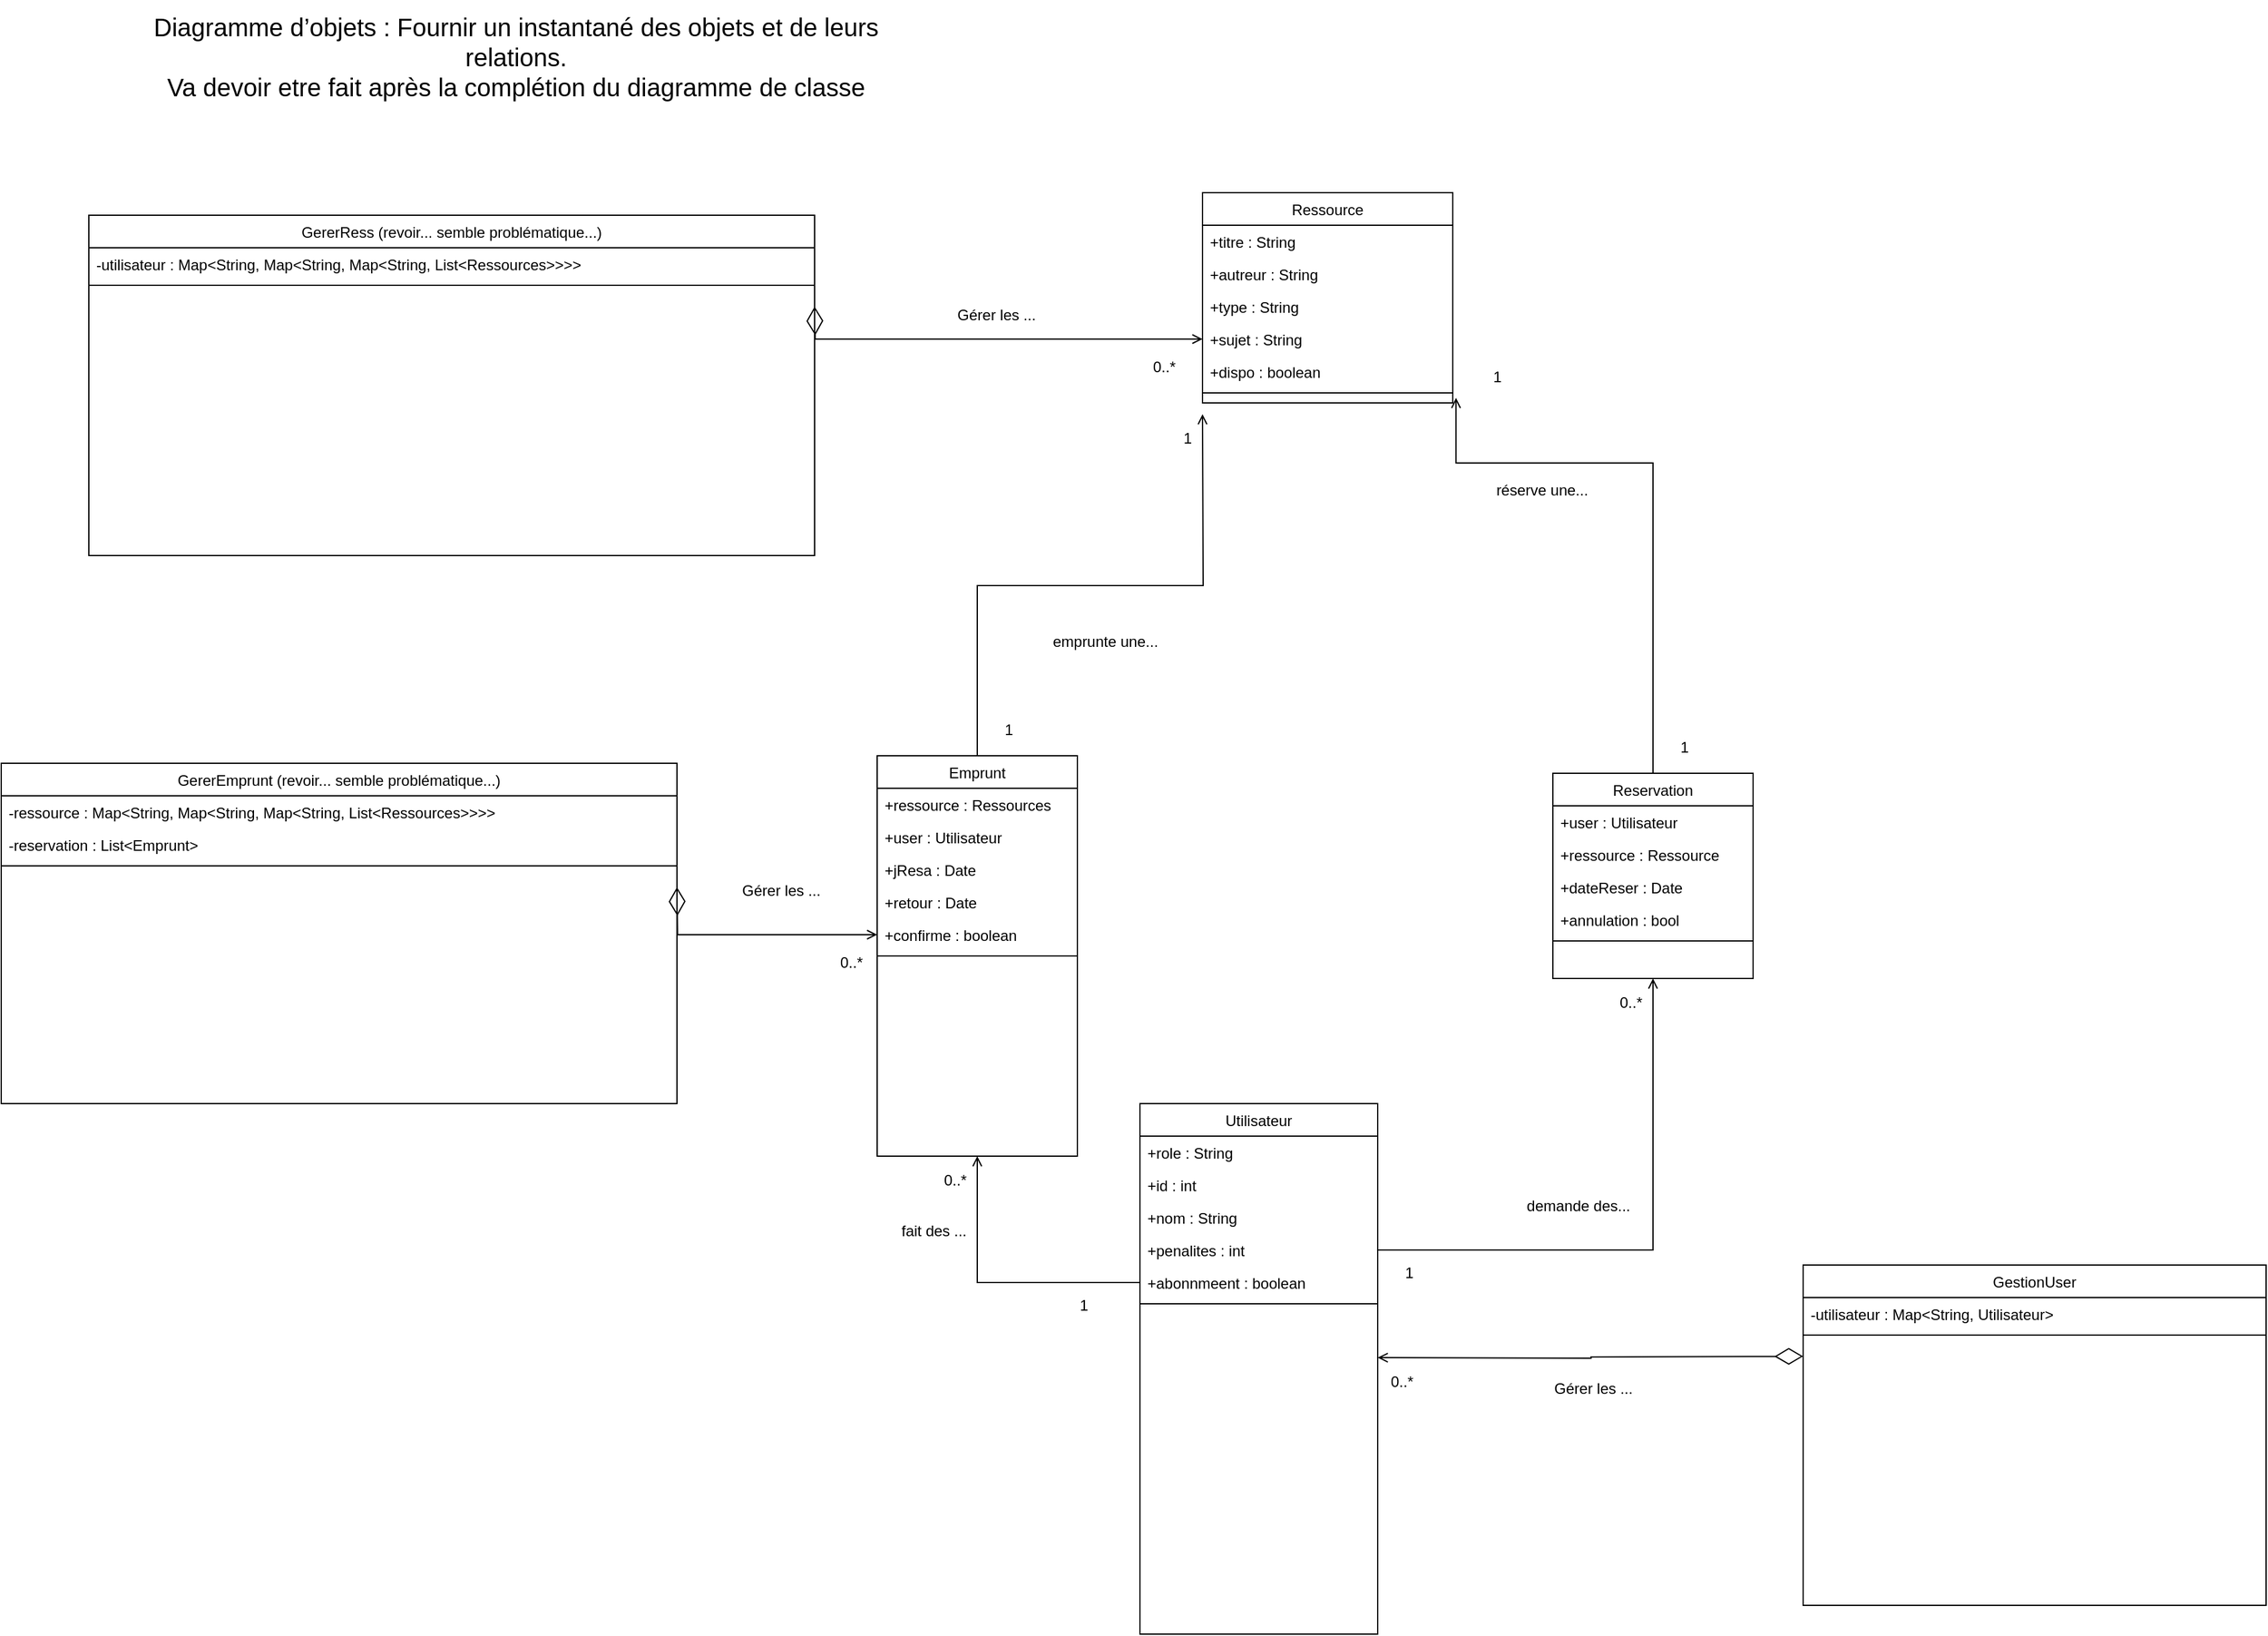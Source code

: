 <mxfile version="26.0.11">
  <diagram id="C5RBs43oDa-KdzZeNtuy" name="Page-1">
    <mxGraphModel grid="1" page="1" gridSize="10" guides="1" tooltips="1" connect="1" arrows="1" fold="1" pageScale="1" pageWidth="827" pageHeight="1169" math="0" shadow="0">
      <root>
        <mxCell id="WIyWlLk6GJQsqaUBKTNV-0" />
        <mxCell id="WIyWlLk6GJQsqaUBKTNV-1" parent="WIyWlLk6GJQsqaUBKTNV-0" />
        <mxCell id="LWaInhOxBDTjEI4JVtTS-107" value="Utilisateur" style="swimlane;fontStyle=0;align=center;verticalAlign=top;childLayout=stackLayout;horizontal=1;startSize=26;horizontalStack=0;resizeParent=1;resizeLast=0;collapsible=1;marginBottom=0;rounded=0;shadow=0;strokeWidth=1;" vertex="1" parent="WIyWlLk6GJQsqaUBKTNV-1">
          <mxGeometry y="1430" width="190" height="424" as="geometry">
            <mxRectangle x="130" y="380" width="160" height="26" as="alternateBounds" />
          </mxGeometry>
        </mxCell>
        <mxCell id="LWaInhOxBDTjEI4JVtTS-108" value="+role : String" style="text;align=left;verticalAlign=top;spacingLeft=4;spacingRight=4;overflow=hidden;rotatable=0;points=[[0,0.5],[1,0.5]];portConstraint=eastwest;" vertex="1" parent="LWaInhOxBDTjEI4JVtTS-107">
          <mxGeometry y="26" width="190" height="26" as="geometry" />
        </mxCell>
        <mxCell id="LWaInhOxBDTjEI4JVtTS-109" value="+id : int" style="text;align=left;verticalAlign=top;spacingLeft=4;spacingRight=4;overflow=hidden;rotatable=0;points=[[0,0.5],[1,0.5]];portConstraint=eastwest;rounded=0;shadow=0;html=0;" vertex="1" parent="LWaInhOxBDTjEI4JVtTS-107">
          <mxGeometry y="52" width="190" height="26" as="geometry" />
        </mxCell>
        <mxCell id="LWaInhOxBDTjEI4JVtTS-110" value="+nom : String" style="text;align=left;verticalAlign=top;spacingLeft=4;spacingRight=4;overflow=hidden;rotatable=0;points=[[0,0.5],[1,0.5]];portConstraint=eastwest;rounded=0;shadow=0;html=0;" vertex="1" parent="LWaInhOxBDTjEI4JVtTS-107">
          <mxGeometry y="78" width="190" height="26" as="geometry" />
        </mxCell>
        <mxCell id="LWaInhOxBDTjEI4JVtTS-111" value="+penalites : int" style="text;align=left;verticalAlign=top;spacingLeft=4;spacingRight=4;overflow=hidden;rotatable=0;points=[[0,0.5],[1,0.5]];portConstraint=eastwest;rounded=0;shadow=0;html=0;" vertex="1" parent="LWaInhOxBDTjEI4JVtTS-107">
          <mxGeometry y="104" width="190" height="26" as="geometry" />
        </mxCell>
        <mxCell id="LWaInhOxBDTjEI4JVtTS-112" value="+abonnmeent : boolean" style="text;align=left;verticalAlign=top;spacingLeft=4;spacingRight=4;overflow=hidden;rotatable=0;points=[[0,0.5],[1,0.5]];portConstraint=eastwest;rounded=0;shadow=0;html=0;" vertex="1" parent="LWaInhOxBDTjEI4JVtTS-107">
          <mxGeometry y="130" width="190" height="26" as="geometry" />
        </mxCell>
        <mxCell id="LWaInhOxBDTjEI4JVtTS-113" value="" style="line;html=1;strokeWidth=1;align=left;verticalAlign=middle;spacingTop=-1;spacingLeft=3;spacingRight=3;rotatable=0;labelPosition=right;points=[];portConstraint=eastwest;" vertex="1" parent="LWaInhOxBDTjEI4JVtTS-107">
          <mxGeometry y="156" width="190" height="8" as="geometry" />
        </mxCell>
        <mxCell id="LWaInhOxBDTjEI4JVtTS-124" value="Ressource" style="swimlane;fontStyle=0;align=center;verticalAlign=top;childLayout=stackLayout;horizontal=1;startSize=26;horizontalStack=0;resizeParent=1;resizeLast=0;collapsible=1;marginBottom=0;rounded=0;shadow=0;strokeWidth=1;" vertex="1" parent="WIyWlLk6GJQsqaUBKTNV-1">
          <mxGeometry x="50" y="702" width="200" height="168" as="geometry">
            <mxRectangle x="130" y="380" width="160" height="26" as="alternateBounds" />
          </mxGeometry>
        </mxCell>
        <mxCell id="LWaInhOxBDTjEI4JVtTS-125" value="+titre : String" style="text;align=left;verticalAlign=top;spacingLeft=4;spacingRight=4;overflow=hidden;rotatable=0;points=[[0,0.5],[1,0.5]];portConstraint=eastwest;" vertex="1" parent="LWaInhOxBDTjEI4JVtTS-124">
          <mxGeometry y="26" width="200" height="26" as="geometry" />
        </mxCell>
        <mxCell id="LWaInhOxBDTjEI4JVtTS-126" value="+autreur : String" style="text;align=left;verticalAlign=top;spacingLeft=4;spacingRight=4;overflow=hidden;rotatable=0;points=[[0,0.5],[1,0.5]];portConstraint=eastwest;" vertex="1" parent="LWaInhOxBDTjEI4JVtTS-124">
          <mxGeometry y="52" width="200" height="26" as="geometry" />
        </mxCell>
        <mxCell id="LWaInhOxBDTjEI4JVtTS-127" value="+type : String" style="text;align=left;verticalAlign=top;spacingLeft=4;spacingRight=4;overflow=hidden;rotatable=0;points=[[0,0.5],[1,0.5]];portConstraint=eastwest;rounded=0;shadow=0;html=0;" vertex="1" parent="LWaInhOxBDTjEI4JVtTS-124">
          <mxGeometry y="78" width="200" height="26" as="geometry" />
        </mxCell>
        <mxCell id="LWaInhOxBDTjEI4JVtTS-128" value="+sujet : String" style="text;align=left;verticalAlign=top;spacingLeft=4;spacingRight=4;overflow=hidden;rotatable=0;points=[[0,0.5],[1,0.5]];portConstraint=eastwest;" vertex="1" parent="LWaInhOxBDTjEI4JVtTS-124">
          <mxGeometry y="104" width="200" height="26" as="geometry" />
        </mxCell>
        <mxCell id="LWaInhOxBDTjEI4JVtTS-129" value="+dispo : boolean" style="text;align=left;verticalAlign=top;spacingLeft=4;spacingRight=4;overflow=hidden;rotatable=0;points=[[0,0.5],[1,0.5]];portConstraint=eastwest;" vertex="1" parent="LWaInhOxBDTjEI4JVtTS-124">
          <mxGeometry y="130" width="200" height="26" as="geometry" />
        </mxCell>
        <mxCell id="LWaInhOxBDTjEI4JVtTS-130" value="" style="line;html=1;strokeWidth=1;align=left;verticalAlign=middle;spacingTop=-1;spacingLeft=3;spacingRight=3;rotatable=0;labelPosition=right;points=[];portConstraint=eastwest;" vertex="1" parent="LWaInhOxBDTjEI4JVtTS-124">
          <mxGeometry y="156" width="200" height="8" as="geometry" />
        </mxCell>
        <mxCell id="LWaInhOxBDTjEI4JVtTS-142" value="Reservation" style="swimlane;fontStyle=0;align=center;verticalAlign=top;childLayout=stackLayout;horizontal=1;startSize=26;horizontalStack=0;resizeParent=1;resizeLast=0;collapsible=1;marginBottom=0;rounded=0;shadow=0;strokeWidth=1;" vertex="1" parent="WIyWlLk6GJQsqaUBKTNV-1">
          <mxGeometry x="330" y="1166" width="160" height="164" as="geometry">
            <mxRectangle x="130" y="380" width="160" height="26" as="alternateBounds" />
          </mxGeometry>
        </mxCell>
        <mxCell id="LWaInhOxBDTjEI4JVtTS-143" value="+user : Utilisateur" style="text;align=left;verticalAlign=top;spacingLeft=4;spacingRight=4;overflow=hidden;rotatable=0;points=[[0,0.5],[1,0.5]];portConstraint=eastwest;" vertex="1" parent="LWaInhOxBDTjEI4JVtTS-142">
          <mxGeometry y="26" width="160" height="26" as="geometry" />
        </mxCell>
        <mxCell id="LWaInhOxBDTjEI4JVtTS-144" value="+ressource : Ressource" style="text;align=left;verticalAlign=top;spacingLeft=4;spacingRight=4;overflow=hidden;rotatable=0;points=[[0,0.5],[1,0.5]];portConstraint=eastwest;rounded=0;shadow=0;html=0;" vertex="1" parent="LWaInhOxBDTjEI4JVtTS-142">
          <mxGeometry y="52" width="160" height="26" as="geometry" />
        </mxCell>
        <mxCell id="LWaInhOxBDTjEI4JVtTS-145" value="+dateReser : Date" style="text;align=left;verticalAlign=top;spacingLeft=4;spacingRight=4;overflow=hidden;rotatable=0;points=[[0,0.5],[1,0.5]];portConstraint=eastwest;rounded=0;shadow=0;html=0;" vertex="1" parent="LWaInhOxBDTjEI4JVtTS-142">
          <mxGeometry y="78" width="160" height="26" as="geometry" />
        </mxCell>
        <mxCell id="LWaInhOxBDTjEI4JVtTS-146" value="+annulation : bool" style="text;align=left;verticalAlign=top;spacingLeft=4;spacingRight=4;overflow=hidden;rotatable=0;points=[[0,0.5],[1,0.5]];portConstraint=eastwest;rounded=0;shadow=0;html=0;" vertex="1" parent="LWaInhOxBDTjEI4JVtTS-142">
          <mxGeometry y="104" width="160" height="26" as="geometry" />
        </mxCell>
        <mxCell id="LWaInhOxBDTjEI4JVtTS-147" value="" style="line;html=1;strokeWidth=1;align=left;verticalAlign=middle;spacingTop=-1;spacingLeft=3;spacingRight=3;rotatable=0;labelPosition=right;points=[];portConstraint=eastwest;" vertex="1" parent="LWaInhOxBDTjEI4JVtTS-142">
          <mxGeometry y="130" width="160" height="8" as="geometry" />
        </mxCell>
        <mxCell id="LWaInhOxBDTjEI4JVtTS-149" value="Emprunt" style="swimlane;fontStyle=0;align=center;verticalAlign=top;childLayout=stackLayout;horizontal=1;startSize=26;horizontalStack=0;resizeParent=1;resizeLast=0;collapsible=1;marginBottom=0;rounded=0;shadow=0;strokeWidth=1;" vertex="1" parent="WIyWlLk6GJQsqaUBKTNV-1">
          <mxGeometry x="-210" y="1152" width="160" height="320" as="geometry">
            <mxRectangle x="130" y="380" width="160" height="26" as="alternateBounds" />
          </mxGeometry>
        </mxCell>
        <mxCell id="LWaInhOxBDTjEI4JVtTS-150" value="+ressource : Ressources" style="text;align=left;verticalAlign=top;spacingLeft=4;spacingRight=4;overflow=hidden;rotatable=0;points=[[0,0.5],[1,0.5]];portConstraint=eastwest;" vertex="1" parent="LWaInhOxBDTjEI4JVtTS-149">
          <mxGeometry y="26" width="160" height="26" as="geometry" />
        </mxCell>
        <mxCell id="LWaInhOxBDTjEI4JVtTS-151" value="+user : Utilisateur" style="text;align=left;verticalAlign=top;spacingLeft=4;spacingRight=4;overflow=hidden;rotatable=0;points=[[0,0.5],[1,0.5]];portConstraint=eastwest;fontStyle=0" vertex="1" parent="LWaInhOxBDTjEI4JVtTS-149">
          <mxGeometry y="52" width="160" height="26" as="geometry" />
        </mxCell>
        <mxCell id="LWaInhOxBDTjEI4JVtTS-152" value="+jResa : Date" style="text;align=left;verticalAlign=top;spacingLeft=4;spacingRight=4;overflow=hidden;rotatable=0;points=[[0,0.5],[1,0.5]];portConstraint=eastwest;" vertex="1" parent="LWaInhOxBDTjEI4JVtTS-149">
          <mxGeometry y="78" width="160" height="26" as="geometry" />
        </mxCell>
        <mxCell id="LWaInhOxBDTjEI4JVtTS-153" value="+retour : Date" style="text;align=left;verticalAlign=top;spacingLeft=4;spacingRight=4;overflow=hidden;rotatable=0;points=[[0,0.5],[1,0.5]];portConstraint=eastwest;" vertex="1" parent="LWaInhOxBDTjEI4JVtTS-149">
          <mxGeometry y="104" width="160" height="26" as="geometry" />
        </mxCell>
        <mxCell id="LWaInhOxBDTjEI4JVtTS-154" value="+confirme : boolean" style="text;align=left;verticalAlign=top;spacingLeft=4;spacingRight=4;overflow=hidden;rotatable=0;points=[[0,0.5],[1,0.5]];portConstraint=eastwest;rounded=0;shadow=0;html=0;" vertex="1" parent="LWaInhOxBDTjEI4JVtTS-149">
          <mxGeometry y="130" width="160" height="26" as="geometry" />
        </mxCell>
        <mxCell id="LWaInhOxBDTjEI4JVtTS-155" value="" style="line;html=1;strokeWidth=1;align=left;verticalAlign=middle;spacingTop=-1;spacingLeft=3;spacingRight=3;rotatable=0;labelPosition=right;points=[];portConstraint=eastwest;" vertex="1" parent="LWaInhOxBDTjEI4JVtTS-149">
          <mxGeometry y="156" width="160" height="8" as="geometry" />
        </mxCell>
        <mxCell id="LWaInhOxBDTjEI4JVtTS-162" value="GestionUser" style="swimlane;fontStyle=0;align=center;verticalAlign=top;childLayout=stackLayout;horizontal=1;startSize=26;horizontalStack=0;resizeParent=1;resizeLast=0;collapsible=1;marginBottom=0;rounded=0;shadow=0;strokeWidth=1;" vertex="1" parent="WIyWlLk6GJQsqaUBKTNV-1">
          <mxGeometry x="530" y="1559" width="370" height="272" as="geometry">
            <mxRectangle x="130" y="380" width="160" height="26" as="alternateBounds" />
          </mxGeometry>
        </mxCell>
        <mxCell id="LWaInhOxBDTjEI4JVtTS-163" value="-utilisateur : Map&lt;String, Utilisateur&gt;" style="text;align=left;verticalAlign=top;spacingLeft=4;spacingRight=4;overflow=hidden;rotatable=0;points=[[0,0.5],[1,0.5]];portConstraint=eastwest;" vertex="1" parent="LWaInhOxBDTjEI4JVtTS-162">
          <mxGeometry y="26" width="370" height="26" as="geometry" />
        </mxCell>
        <mxCell id="LWaInhOxBDTjEI4JVtTS-164" value="" style="line;html=1;strokeWidth=1;align=left;verticalAlign=middle;spacingTop=-1;spacingLeft=3;spacingRight=3;rotatable=0;labelPosition=right;points=[];portConstraint=eastwest;" vertex="1" parent="LWaInhOxBDTjEI4JVtTS-162">
          <mxGeometry y="52" width="370" height="8" as="geometry" />
        </mxCell>
        <mxCell id="LWaInhOxBDTjEI4JVtTS-172" value="GererRess (revoir... semble problématique...)" style="swimlane;fontStyle=0;align=center;verticalAlign=top;childLayout=stackLayout;horizontal=1;startSize=26;horizontalStack=0;resizeParent=1;resizeLast=0;collapsible=1;marginBottom=0;rounded=0;shadow=0;strokeWidth=1;" vertex="1" parent="WIyWlLk6GJQsqaUBKTNV-1">
          <mxGeometry x="-840" y="720" width="580" height="272" as="geometry">
            <mxRectangle x="130" y="380" width="160" height="26" as="alternateBounds" />
          </mxGeometry>
        </mxCell>
        <mxCell id="LWaInhOxBDTjEI4JVtTS-173" value="-utilisateur : Map&lt;String, Map&lt;String, Map&lt;String, List&lt;Ressources&gt;&gt;&gt;&gt;" style="text;align=left;verticalAlign=top;spacingLeft=4;spacingRight=4;overflow=hidden;rotatable=0;points=[[0,0.5],[1,0.5]];portConstraint=eastwest;" vertex="1" parent="LWaInhOxBDTjEI4JVtTS-172">
          <mxGeometry y="26" width="580" height="26" as="geometry" />
        </mxCell>
        <mxCell id="LWaInhOxBDTjEI4JVtTS-174" value="" style="line;html=1;strokeWidth=1;align=left;verticalAlign=middle;spacingTop=-1;spacingLeft=3;spacingRight=3;rotatable=0;labelPosition=right;points=[];portConstraint=eastwest;" vertex="1" parent="LWaInhOxBDTjEI4JVtTS-172">
          <mxGeometry y="52" width="580" height="8" as="geometry" />
        </mxCell>
        <mxCell id="LWaInhOxBDTjEI4JVtTS-179" value="GererEmprunt (revoir... semble problématique...)" style="swimlane;fontStyle=0;align=center;verticalAlign=top;childLayout=stackLayout;horizontal=1;startSize=26;horizontalStack=0;resizeParent=1;resizeLast=0;collapsible=1;marginBottom=0;rounded=0;shadow=0;strokeWidth=1;" vertex="1" parent="WIyWlLk6GJQsqaUBKTNV-1">
          <mxGeometry x="-910" y="1158" width="540" height="272" as="geometry">
            <mxRectangle x="130" y="380" width="160" height="26" as="alternateBounds" />
          </mxGeometry>
        </mxCell>
        <mxCell id="LWaInhOxBDTjEI4JVtTS-180" value="-ressource : Map&lt;String, Map&lt;String, Map&lt;String, List&lt;Ressources&gt;&gt;&gt;&gt;" style="text;align=left;verticalAlign=top;spacingLeft=4;spacingRight=4;overflow=hidden;rotatable=0;points=[[0,0.5],[1,0.5]];portConstraint=eastwest;" vertex="1" parent="LWaInhOxBDTjEI4JVtTS-179">
          <mxGeometry y="26" width="540" height="26" as="geometry" />
        </mxCell>
        <mxCell id="LWaInhOxBDTjEI4JVtTS-181" value="-reservation : List&lt;Emprunt&gt;" style="text;align=left;verticalAlign=top;spacingLeft=4;spacingRight=4;overflow=hidden;rotatable=0;points=[[0,0.5],[1,0.5]];portConstraint=eastwest;" vertex="1" parent="LWaInhOxBDTjEI4JVtTS-179">
          <mxGeometry y="52" width="540" height="26" as="geometry" />
        </mxCell>
        <mxCell id="LWaInhOxBDTjEI4JVtTS-182" value="" style="line;html=1;strokeWidth=1;align=left;verticalAlign=middle;spacingTop=-1;spacingLeft=3;spacingRight=3;rotatable=0;labelPosition=right;points=[];portConstraint=eastwest;" vertex="1" parent="LWaInhOxBDTjEI4JVtTS-179">
          <mxGeometry y="78" width="540" height="8" as="geometry" />
        </mxCell>
        <mxCell id="LWaInhOxBDTjEI4JVtTS-188" value="" style="endArrow=open;shadow=0;strokeWidth=1;rounded=0;endFill=1;edgeStyle=orthogonalEdgeStyle;elbow=vertical;entryX=0.5;entryY=1;entryDx=0;entryDy=0;exitX=0;exitY=0.5;exitDx=0;exitDy=0;" edge="1" parent="WIyWlLk6GJQsqaUBKTNV-1" source="LWaInhOxBDTjEI4JVtTS-112" target="LWaInhOxBDTjEI4JVtTS-149">
          <mxGeometry x="0.5" y="41" relative="1" as="geometry">
            <mxPoint x="-200" y="1600" as="sourcePoint" />
            <mxPoint x="-125.04" y="1342" as="targetPoint" />
            <mxPoint x="-40" y="32" as="offset" />
          </mxGeometry>
        </mxCell>
        <mxCell id="LWaInhOxBDTjEI4JVtTS-189" value="1" style="resizable=0;align=left;verticalAlign=bottom;labelBackgroundColor=none;fontSize=12;" connectable="0" vertex="1" parent="LWaInhOxBDTjEI4JVtTS-188">
          <mxGeometry x="-1" relative="1" as="geometry">
            <mxPoint x="-50" y="27" as="offset" />
          </mxGeometry>
        </mxCell>
        <mxCell id="LWaInhOxBDTjEI4JVtTS-190" value="0..*" style="resizable=0;align=right;verticalAlign=bottom;labelBackgroundColor=none;fontSize=12;" connectable="0" vertex="1" parent="LWaInhOxBDTjEI4JVtTS-188">
          <mxGeometry x="1" relative="1" as="geometry">
            <mxPoint x="-7" y="28" as="offset" />
          </mxGeometry>
        </mxCell>
        <mxCell id="LWaInhOxBDTjEI4JVtTS-191" value="fait des ..." style="text;html=1;resizable=0;points=[];;align=center;verticalAlign=middle;labelBackgroundColor=none;rounded=0;shadow=0;strokeWidth=1;fontSize=12;" connectable="0" vertex="1" parent="LWaInhOxBDTjEI4JVtTS-188">
          <mxGeometry x="0.5" y="49" relative="1" as="geometry">
            <mxPoint x="14" y="2" as="offset" />
          </mxGeometry>
        </mxCell>
        <mxCell id="LWaInhOxBDTjEI4JVtTS-192" value="" style="endArrow=open;shadow=0;strokeWidth=1;rounded=0;endFill=1;elbow=vertical;entryX=0.5;entryY=1;entryDx=0;entryDy=0;exitX=1;exitY=0.5;exitDx=0;exitDy=0;edgeStyle=orthogonalEdgeStyle;" edge="1" parent="WIyWlLk6GJQsqaUBKTNV-1" source="LWaInhOxBDTjEI4JVtTS-111" target="LWaInhOxBDTjEI4JVtTS-142">
          <mxGeometry x="0.5" y="41" relative="1" as="geometry">
            <mxPoint x="10" y="1583" as="sourcePoint" />
            <mxPoint x="-115" y="1482" as="targetPoint" />
            <mxPoint x="-40" y="32" as="offset" />
          </mxGeometry>
        </mxCell>
        <mxCell id="LWaInhOxBDTjEI4JVtTS-193" value="1" style="resizable=0;align=left;verticalAlign=bottom;labelBackgroundColor=none;fontSize=12;" connectable="0" vertex="1" parent="LWaInhOxBDTjEI4JVtTS-192">
          <mxGeometry x="-1" relative="1" as="geometry">
            <mxPoint x="20" y="27" as="offset" />
          </mxGeometry>
        </mxCell>
        <mxCell id="LWaInhOxBDTjEI4JVtTS-194" value="0..*" style="resizable=0;align=right;verticalAlign=bottom;labelBackgroundColor=none;fontSize=12;" connectable="0" vertex="1" parent="LWaInhOxBDTjEI4JVtTS-192">
          <mxGeometry x="1" relative="1" as="geometry">
            <mxPoint x="-7" y="28" as="offset" />
          </mxGeometry>
        </mxCell>
        <mxCell id="LWaInhOxBDTjEI4JVtTS-195" value="demande des..." style="text;html=1;resizable=0;points=[];;align=center;verticalAlign=middle;labelBackgroundColor=none;rounded=0;shadow=0;strokeWidth=1;fontSize=12;" connectable="0" vertex="1" parent="LWaInhOxBDTjEI4JVtTS-192">
          <mxGeometry x="0.5" y="49" relative="1" as="geometry">
            <mxPoint x="-11" y="73" as="offset" />
          </mxGeometry>
        </mxCell>
        <mxCell id="LWaInhOxBDTjEI4JVtTS-196" value="" style="endArrow=open;shadow=0;strokeWidth=1;rounded=0;endFill=1;edgeStyle=orthogonalEdgeStyle;elbow=vertical;entryX=0;entryY=0.5;entryDx=0;entryDy=0;exitX=0.5;exitY=0;exitDx=0;exitDy=0;" edge="1" parent="WIyWlLk6GJQsqaUBKTNV-1" source="LWaInhOxBDTjEI4JVtTS-149">
          <mxGeometry x="0.5" y="41" relative="1" as="geometry">
            <mxPoint x="-55" y="1026.25" as="sourcePoint" />
            <mxPoint x="50" y="879" as="targetPoint" />
            <mxPoint x="-40" y="32" as="offset" />
          </mxGeometry>
        </mxCell>
        <mxCell id="LWaInhOxBDTjEI4JVtTS-197" value="1" style="resizable=0;align=left;verticalAlign=bottom;labelBackgroundColor=none;fontSize=12;" connectable="0" vertex="1" parent="LWaInhOxBDTjEI4JVtTS-196">
          <mxGeometry x="-1" relative="1" as="geometry">
            <mxPoint x="20" y="-12" as="offset" />
          </mxGeometry>
        </mxCell>
        <mxCell id="LWaInhOxBDTjEI4JVtTS-198" value="1" style="resizable=0;align=right;verticalAlign=bottom;labelBackgroundColor=none;fontSize=12;" connectable="0" vertex="1" parent="LWaInhOxBDTjEI4JVtTS-196">
          <mxGeometry x="1" relative="1" as="geometry">
            <mxPoint x="-7" y="28" as="offset" />
          </mxGeometry>
        </mxCell>
        <mxCell id="LWaInhOxBDTjEI4JVtTS-199" value="emprunte une..." style="text;html=1;resizable=0;points=[];;align=center;verticalAlign=middle;labelBackgroundColor=none;rounded=0;shadow=0;strokeWidth=1;fontSize=12;" connectable="0" vertex="1" parent="LWaInhOxBDTjEI4JVtTS-196">
          <mxGeometry x="0.5" y="49" relative="1" as="geometry">
            <mxPoint x="-30" y="68" as="offset" />
          </mxGeometry>
        </mxCell>
        <mxCell id="LWaInhOxBDTjEI4JVtTS-200" value="" style="endArrow=open;shadow=0;strokeWidth=1;rounded=0;endFill=1;edgeStyle=orthogonalEdgeStyle;elbow=vertical;entryX=1.013;entryY=0;entryDx=0;entryDy=0;exitX=0.5;exitY=0;exitDx=0;exitDy=0;entryPerimeter=0;" edge="1" parent="WIyWlLk6GJQsqaUBKTNV-1" source="LWaInhOxBDTjEI4JVtTS-142">
          <mxGeometry x="0.5" y="41" relative="1" as="geometry">
            <mxPoint x="-120" y="1162" as="sourcePoint" />
            <mxPoint x="252.6" y="866" as="targetPoint" />
            <mxPoint x="-40" y="32" as="offset" />
            <Array as="points">
              <mxPoint x="410" y="918" />
            </Array>
          </mxGeometry>
        </mxCell>
        <mxCell id="LWaInhOxBDTjEI4JVtTS-201" value="1" style="resizable=0;align=left;verticalAlign=bottom;labelBackgroundColor=none;fontSize=12;" connectable="0" vertex="1" parent="LWaInhOxBDTjEI4JVtTS-200">
          <mxGeometry x="-1" relative="1" as="geometry">
            <mxPoint x="20" y="-12" as="offset" />
          </mxGeometry>
        </mxCell>
        <mxCell id="LWaInhOxBDTjEI4JVtTS-202" value="1" style="resizable=0;align=right;verticalAlign=bottom;labelBackgroundColor=none;fontSize=12;" connectable="0" vertex="1" parent="LWaInhOxBDTjEI4JVtTS-200">
          <mxGeometry x="1" relative="1" as="geometry">
            <mxPoint x="38" y="-8" as="offset" />
          </mxGeometry>
        </mxCell>
        <mxCell id="LWaInhOxBDTjEI4JVtTS-203" value="réserve une..." style="text;html=1;resizable=0;points=[];;align=center;verticalAlign=middle;labelBackgroundColor=none;rounded=0;shadow=0;strokeWidth=1;fontSize=12;" connectable="0" vertex="1" parent="LWaInhOxBDTjEI4JVtTS-200">
          <mxGeometry x="0.5" y="49" relative="1" as="geometry">
            <mxPoint x="6" y="-27" as="offset" />
          </mxGeometry>
        </mxCell>
        <mxCell id="LWaInhOxBDTjEI4JVtTS-204" value="" style="endArrow=open;shadow=0;strokeWidth=1;rounded=0;endFill=1;elbow=vertical;entryX=1;entryY=0.5;entryDx=0;entryDy=0;exitX=0;exitY=0.5;exitDx=0;exitDy=0;edgeStyle=orthogonalEdgeStyle;startArrow=diamondThin;startFill=0;startSize=20;" edge="1" parent="WIyWlLk6GJQsqaUBKTNV-1">
          <mxGeometry x="0.5" y="41" relative="1" as="geometry">
            <mxPoint x="530" y="1632" as="sourcePoint" />
            <mxPoint x="190" y="1633" as="targetPoint" />
            <mxPoint x="-40" y="32" as="offset" />
          </mxGeometry>
        </mxCell>
        <mxCell id="LWaInhOxBDTjEI4JVtTS-205" value="0..*" style="resizable=0;align=right;verticalAlign=bottom;labelBackgroundColor=none;fontSize=12;" connectable="0" vertex="1" parent="LWaInhOxBDTjEI4JVtTS-204">
          <mxGeometry x="1" relative="1" as="geometry">
            <mxPoint x="30" y="28" as="offset" />
          </mxGeometry>
        </mxCell>
        <mxCell id="LWaInhOxBDTjEI4JVtTS-206" value="Gérer les ..." style="text;html=1;resizable=0;points=[];;align=center;verticalAlign=middle;labelBackgroundColor=none;rounded=0;shadow=0;strokeWidth=1;fontSize=12;" connectable="0" vertex="1" parent="LWaInhOxBDTjEI4JVtTS-204">
          <mxGeometry x="0.5" y="49" relative="1" as="geometry">
            <mxPoint x="87" y="-24" as="offset" />
          </mxGeometry>
        </mxCell>
        <mxCell id="LWaInhOxBDTjEI4JVtTS-207" value="" style="endArrow=open;shadow=0;strokeWidth=1;rounded=0;endFill=1;elbow=vertical;exitX=1;exitY=0.5;exitDx=0;exitDy=0;edgeStyle=orthogonalEdgeStyle;startArrow=diamondThin;startFill=0;startSize=20;entryX=0;entryY=0.5;entryDx=0;entryDy=0;" edge="1" parent="WIyWlLk6GJQsqaUBKTNV-1" target="LWaInhOxBDTjEI4JVtTS-128">
          <mxGeometry x="0.5" y="41" relative="1" as="geometry">
            <mxPoint x="-260" y="793" as="sourcePoint" />
            <mxPoint x="-120" y="870" as="targetPoint" />
            <mxPoint x="-40" y="32" as="offset" />
          </mxGeometry>
        </mxCell>
        <mxCell id="LWaInhOxBDTjEI4JVtTS-208" value="0..*" style="resizable=0;align=right;verticalAlign=bottom;labelBackgroundColor=none;fontSize=12;" connectable="0" vertex="1" parent="LWaInhOxBDTjEI4JVtTS-207">
          <mxGeometry x="1" relative="1" as="geometry">
            <mxPoint x="-20" y="31" as="offset" />
          </mxGeometry>
        </mxCell>
        <mxCell id="LWaInhOxBDTjEI4JVtTS-209" value="Gérer les ..." style="text;html=1;resizable=0;points=[];;align=center;verticalAlign=middle;labelBackgroundColor=none;rounded=0;shadow=0;strokeWidth=1;fontSize=12;" connectable="0" vertex="1" parent="LWaInhOxBDTjEI4JVtTS-207">
          <mxGeometry x="0.5" y="49" relative="1" as="geometry">
            <mxPoint x="-81" y="30" as="offset" />
          </mxGeometry>
        </mxCell>
        <mxCell id="LWaInhOxBDTjEI4JVtTS-210" value="" style="endArrow=open;shadow=0;strokeWidth=1;rounded=0;endFill=1;elbow=vertical;exitX=1;exitY=0.5;exitDx=0;exitDy=0;edgeStyle=orthogonalEdgeStyle;startArrow=diamondThin;startFill=0;startSize=20;entryX=0;entryY=0.5;entryDx=0;entryDy=0;" edge="1" parent="WIyWlLk6GJQsqaUBKTNV-1" target="LWaInhOxBDTjEI4JVtTS-154">
          <mxGeometry x="0.5" y="41" relative="1" as="geometry">
            <mxPoint x="-370" y="1257" as="sourcePoint" />
            <mxPoint x="60" y="829" as="targetPoint" />
            <mxPoint x="-40" y="32" as="offset" />
          </mxGeometry>
        </mxCell>
        <mxCell id="LWaInhOxBDTjEI4JVtTS-211" value="0..*" style="resizable=0;align=right;verticalAlign=bottom;labelBackgroundColor=none;fontSize=12;" connectable="0" vertex="1" parent="LWaInhOxBDTjEI4JVtTS-210">
          <mxGeometry x="1" relative="1" as="geometry">
            <mxPoint x="-10" y="31" as="offset" />
          </mxGeometry>
        </mxCell>
        <mxCell id="LWaInhOxBDTjEI4JVtTS-212" value="Gérer les ..." style="text;html=1;resizable=0;points=[];;align=center;verticalAlign=middle;labelBackgroundColor=none;rounded=0;shadow=0;strokeWidth=1;fontSize=12;" connectable="0" vertex="1" parent="LWaInhOxBDTjEI4JVtTS-210">
          <mxGeometry x="0.5" y="49" relative="1" as="geometry">
            <mxPoint x="-28" y="14" as="offset" />
          </mxGeometry>
        </mxCell>
        <mxCell id="LWaInhOxBDTjEI4JVtTS-214" value="&lt;font style=&quot;font-size: 20px;&quot;&gt;Diagramme d’objets : Fournir un instantané des objets et de leurs&lt;br&gt;relations.&lt;br&gt;Va devoir etre fait après la complétion du diagramme de classe&lt;br&gt;&lt;/font&gt;" style="text;html=1;align=center;verticalAlign=middle;resizable=0;points=[];autosize=1;strokeColor=none;fillColor=none;" vertex="1" parent="WIyWlLk6GJQsqaUBKTNV-1">
          <mxGeometry x="-799" y="548" width="600" height="90" as="geometry" />
        </mxCell>
      </root>
    </mxGraphModel>
  </diagram>
</mxfile>
